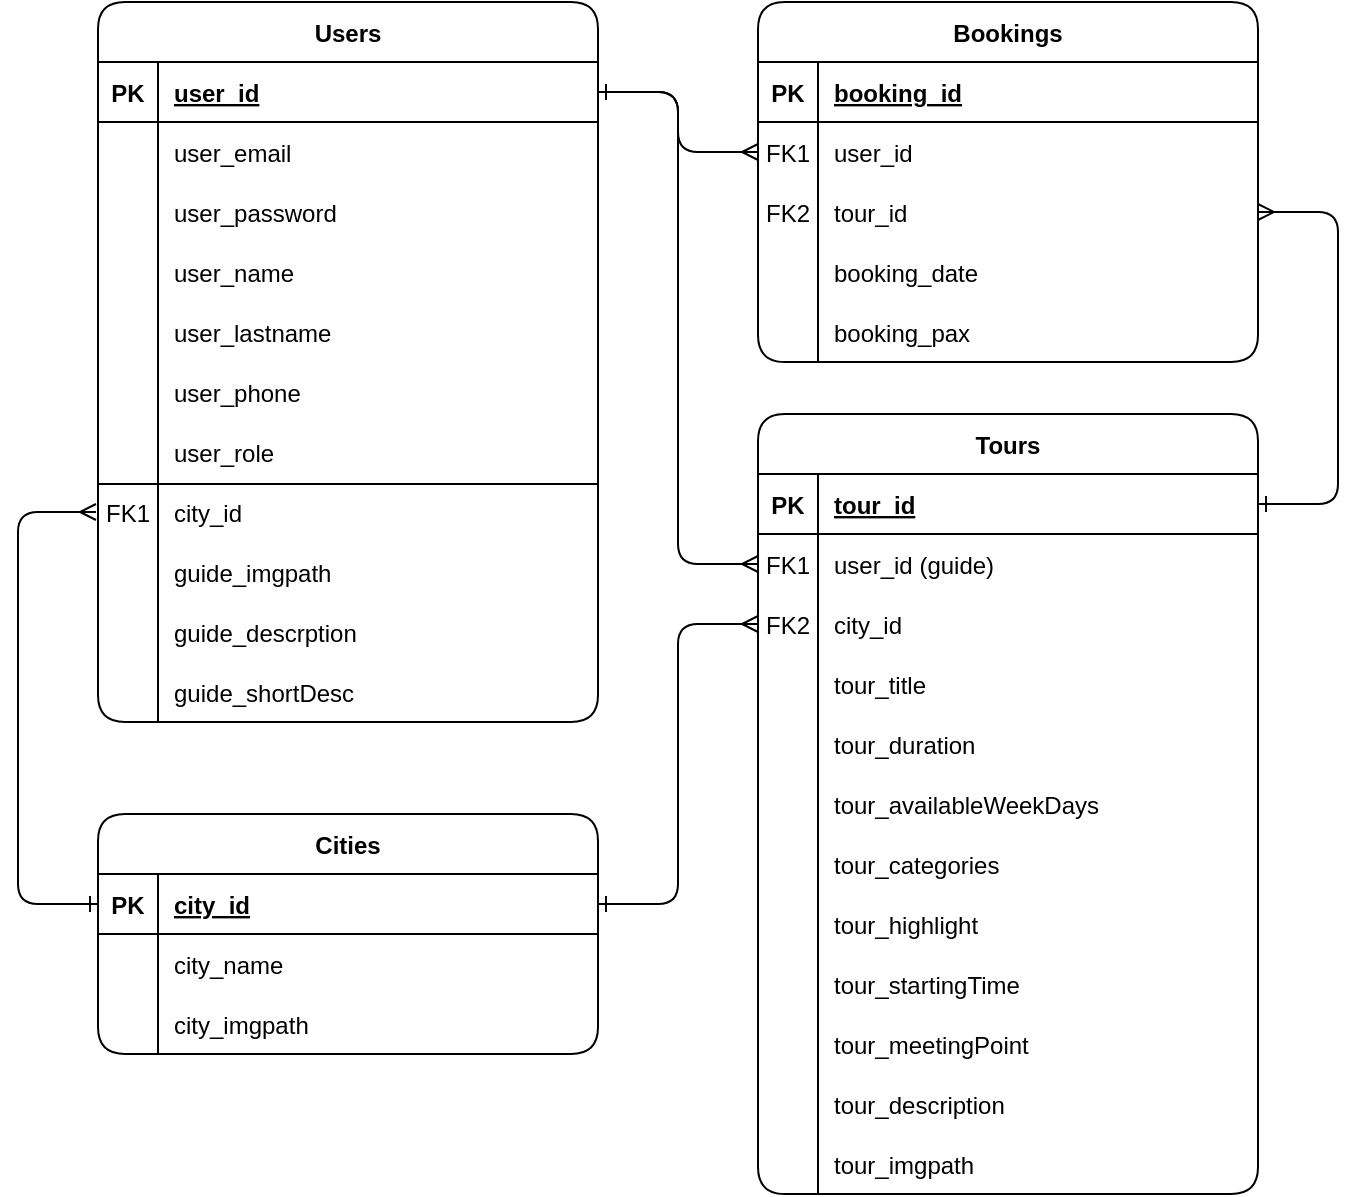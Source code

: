 <mxfile version="14.8.0" type="github">
  <diagram id="gNHI3aQDLcP6ORait0M2" name="Page-1">
    <mxGraphModel dx="1422" dy="794" grid="0" gridSize="10" guides="1" tooltips="1" connect="1" arrows="1" fold="1" page="1" pageScale="1" pageWidth="827" pageHeight="700" background="#FFFFFF" math="0" shadow="0">
      <root>
        <mxCell id="0" />
        <mxCell id="1" parent="0" />
        <mxCell id="zwu7whBG-YZrW-mYEXCU-3" value="Bookings" style="shape=table;startSize=30;container=1;collapsible=1;childLayout=tableLayout;fixedRows=1;rowLines=0;fontStyle=1;align=center;resizeLast=1;rounded=1;" parent="1" vertex="1">
          <mxGeometry x="454" y="52" width="250" height="180" as="geometry" />
        </mxCell>
        <mxCell id="zwu7whBG-YZrW-mYEXCU-4" value="" style="shape=partialRectangle;collapsible=0;dropTarget=0;pointerEvents=0;fillColor=none;points=[[0,0.5],[1,0.5]];portConstraint=eastwest;top=0;left=0;right=0;bottom=1;rounded=1;" parent="zwu7whBG-YZrW-mYEXCU-3" vertex="1">
          <mxGeometry y="30" width="250" height="30" as="geometry" />
        </mxCell>
        <mxCell id="zwu7whBG-YZrW-mYEXCU-5" value="PK" style="shape=partialRectangle;overflow=hidden;connectable=0;fillColor=none;top=0;left=0;bottom=0;right=0;fontStyle=1;rounded=1;" parent="zwu7whBG-YZrW-mYEXCU-4" vertex="1">
          <mxGeometry width="30" height="30" as="geometry" />
        </mxCell>
        <mxCell id="zwu7whBG-YZrW-mYEXCU-6" value="booking_id" style="shape=partialRectangle;overflow=hidden;connectable=0;fillColor=none;top=0;left=0;bottom=0;right=0;align=left;spacingLeft=6;fontStyle=5;rounded=1;" parent="zwu7whBG-YZrW-mYEXCU-4" vertex="1">
          <mxGeometry x="30" width="220" height="30" as="geometry" />
        </mxCell>
        <mxCell id="zwu7whBG-YZrW-mYEXCU-7" value="" style="shape=partialRectangle;collapsible=0;dropTarget=0;pointerEvents=0;fillColor=none;points=[[0,0.5],[1,0.5]];portConstraint=eastwest;top=0;left=0;right=0;bottom=0;rounded=1;" parent="zwu7whBG-YZrW-mYEXCU-3" vertex="1">
          <mxGeometry y="60" width="250" height="30" as="geometry" />
        </mxCell>
        <mxCell id="zwu7whBG-YZrW-mYEXCU-8" value="FK1" style="shape=partialRectangle;overflow=hidden;connectable=0;fillColor=none;top=0;left=0;bottom=0;right=0;rounded=1;" parent="zwu7whBG-YZrW-mYEXCU-7" vertex="1">
          <mxGeometry width="30" height="30" as="geometry" />
        </mxCell>
        <mxCell id="zwu7whBG-YZrW-mYEXCU-9" value="user_id" style="shape=partialRectangle;overflow=hidden;connectable=0;fillColor=none;top=0;left=0;bottom=0;right=0;align=left;spacingLeft=6;rounded=1;" parent="zwu7whBG-YZrW-mYEXCU-7" vertex="1">
          <mxGeometry x="30" width="220" height="30" as="geometry" />
        </mxCell>
        <mxCell id="zwu7whBG-YZrW-mYEXCU-10" value="" style="shape=partialRectangle;collapsible=0;dropTarget=0;pointerEvents=0;fillColor=none;points=[[0,0.5],[1,0.5]];portConstraint=eastwest;top=0;left=0;right=0;bottom=0;rounded=1;" parent="zwu7whBG-YZrW-mYEXCU-3" vertex="1">
          <mxGeometry y="90" width="250" height="30" as="geometry" />
        </mxCell>
        <mxCell id="zwu7whBG-YZrW-mYEXCU-11" value="FK2" style="shape=partialRectangle;overflow=hidden;connectable=0;fillColor=none;top=0;left=0;bottom=0;right=0;rounded=1;" parent="zwu7whBG-YZrW-mYEXCU-10" vertex="1">
          <mxGeometry width="30" height="30" as="geometry" />
        </mxCell>
        <mxCell id="zwu7whBG-YZrW-mYEXCU-12" value="tour_id" style="shape=partialRectangle;overflow=hidden;connectable=0;fillColor=none;top=0;left=0;bottom=0;right=0;align=left;spacingLeft=6;rounded=1;" parent="zwu7whBG-YZrW-mYEXCU-10" vertex="1">
          <mxGeometry x="30" width="220" height="30" as="geometry" />
        </mxCell>
        <mxCell id="zwu7whBG-YZrW-mYEXCU-49" style="shape=partialRectangle;collapsible=0;dropTarget=0;pointerEvents=0;fillColor=none;points=[[0,0.5],[1,0.5]];portConstraint=eastwest;top=0;left=0;right=0;bottom=0;rounded=1;" parent="zwu7whBG-YZrW-mYEXCU-3" vertex="1">
          <mxGeometry y="120" width="250" height="30" as="geometry" />
        </mxCell>
        <mxCell id="zwu7whBG-YZrW-mYEXCU-50" style="shape=partialRectangle;overflow=hidden;connectable=0;fillColor=none;top=0;left=0;bottom=0;right=0;rounded=1;" parent="zwu7whBG-YZrW-mYEXCU-49" vertex="1">
          <mxGeometry width="30" height="30" as="geometry" />
        </mxCell>
        <mxCell id="zwu7whBG-YZrW-mYEXCU-51" value="booking_date" style="shape=partialRectangle;overflow=hidden;connectable=0;fillColor=none;top=0;left=0;bottom=0;right=0;align=left;spacingLeft=6;rounded=1;" parent="zwu7whBG-YZrW-mYEXCU-49" vertex="1">
          <mxGeometry x="30" width="220" height="30" as="geometry" />
        </mxCell>
        <mxCell id="zwu7whBG-YZrW-mYEXCU-52" style="shape=partialRectangle;collapsible=0;dropTarget=0;pointerEvents=0;fillColor=none;points=[[0,0.5],[1,0.5]];portConstraint=eastwest;top=0;left=0;right=0;bottom=0;rounded=1;" parent="zwu7whBG-YZrW-mYEXCU-3" vertex="1">
          <mxGeometry y="150" width="250" height="30" as="geometry" />
        </mxCell>
        <mxCell id="zwu7whBG-YZrW-mYEXCU-53" style="shape=partialRectangle;overflow=hidden;connectable=0;fillColor=none;top=0;left=0;bottom=0;right=0;rounded=1;" parent="zwu7whBG-YZrW-mYEXCU-52" vertex="1">
          <mxGeometry width="30" height="30" as="geometry" />
        </mxCell>
        <mxCell id="zwu7whBG-YZrW-mYEXCU-54" value="booking_pax" style="shape=partialRectangle;overflow=hidden;connectable=0;fillColor=none;top=0;left=0;bottom=0;right=0;align=left;spacingLeft=6;rounded=1;" parent="zwu7whBG-YZrW-mYEXCU-52" vertex="1">
          <mxGeometry x="30" width="220" height="30" as="geometry" />
        </mxCell>
        <mxCell id="zwu7whBG-YZrW-mYEXCU-13" value="Tours" style="shape=table;startSize=30;container=1;collapsible=1;childLayout=tableLayout;fixedRows=1;rowLines=0;fontStyle=1;align=center;resizeLast=1;rounded=1;" parent="1" vertex="1">
          <mxGeometry x="454" y="258" width="250" height="390" as="geometry" />
        </mxCell>
        <mxCell id="zwu7whBG-YZrW-mYEXCU-14" value="" style="shape=partialRectangle;collapsible=0;dropTarget=0;pointerEvents=0;fillColor=none;points=[[0,0.5],[1,0.5]];portConstraint=eastwest;top=0;left=0;right=0;bottom=1;rounded=1;" parent="zwu7whBG-YZrW-mYEXCU-13" vertex="1">
          <mxGeometry y="30" width="250" height="30" as="geometry" />
        </mxCell>
        <mxCell id="zwu7whBG-YZrW-mYEXCU-15" value="PK" style="shape=partialRectangle;overflow=hidden;connectable=0;fillColor=none;top=0;left=0;bottom=0;right=0;fontStyle=1;rounded=1;" parent="zwu7whBG-YZrW-mYEXCU-14" vertex="1">
          <mxGeometry width="30" height="30" as="geometry" />
        </mxCell>
        <mxCell id="zwu7whBG-YZrW-mYEXCU-16" value="tour_id" style="shape=partialRectangle;overflow=hidden;connectable=0;fillColor=none;top=0;left=0;bottom=0;right=0;align=left;spacingLeft=6;fontStyle=5;rounded=1;" parent="zwu7whBG-YZrW-mYEXCU-14" vertex="1">
          <mxGeometry x="30" width="220" height="30" as="geometry" />
        </mxCell>
        <mxCell id="zwu7whBG-YZrW-mYEXCU-17" value="" style="shape=partialRectangle;collapsible=0;dropTarget=0;pointerEvents=0;fillColor=none;points=[[0,0.5],[1,0.5]];portConstraint=eastwest;top=0;left=0;right=0;bottom=0;rounded=1;" parent="zwu7whBG-YZrW-mYEXCU-13" vertex="1">
          <mxGeometry y="60" width="250" height="30" as="geometry" />
        </mxCell>
        <mxCell id="zwu7whBG-YZrW-mYEXCU-18" value="FK1" style="shape=partialRectangle;overflow=hidden;connectable=0;fillColor=none;top=0;left=0;bottom=0;right=0;rounded=1;" parent="zwu7whBG-YZrW-mYEXCU-17" vertex="1">
          <mxGeometry width="30" height="30" as="geometry" />
        </mxCell>
        <mxCell id="zwu7whBG-YZrW-mYEXCU-19" value="user_id (guide)" style="shape=partialRectangle;overflow=hidden;connectable=0;fillColor=none;top=0;left=0;bottom=0;right=0;align=left;spacingLeft=6;rounded=1;" parent="zwu7whBG-YZrW-mYEXCU-17" vertex="1">
          <mxGeometry x="30" width="220" height="30" as="geometry" />
        </mxCell>
        <mxCell id="zwu7whBG-YZrW-mYEXCU-20" value="" style="shape=partialRectangle;collapsible=0;dropTarget=0;pointerEvents=0;fillColor=none;points=[[0,0.5],[1,0.5]];portConstraint=eastwest;top=0;left=0;right=0;bottom=0;rounded=1;" parent="zwu7whBG-YZrW-mYEXCU-13" vertex="1">
          <mxGeometry y="90" width="250" height="30" as="geometry" />
        </mxCell>
        <mxCell id="zwu7whBG-YZrW-mYEXCU-21" value="FK2" style="shape=partialRectangle;overflow=hidden;connectable=0;fillColor=none;top=0;left=0;bottom=0;right=0;rounded=1;" parent="zwu7whBG-YZrW-mYEXCU-20" vertex="1">
          <mxGeometry width="30" height="30" as="geometry" />
        </mxCell>
        <mxCell id="zwu7whBG-YZrW-mYEXCU-22" value="city_id" style="shape=partialRectangle;overflow=hidden;connectable=0;fillColor=none;top=0;left=0;bottom=0;right=0;align=left;spacingLeft=6;rounded=1;" parent="zwu7whBG-YZrW-mYEXCU-20" vertex="1">
          <mxGeometry x="30" width="220" height="30" as="geometry" />
        </mxCell>
        <mxCell id="zwu7whBG-YZrW-mYEXCU-73" style="shape=partialRectangle;collapsible=0;dropTarget=0;pointerEvents=0;fillColor=none;points=[[0,0.5],[1,0.5]];portConstraint=eastwest;top=0;left=0;right=0;bottom=0;rounded=1;" parent="zwu7whBG-YZrW-mYEXCU-13" vertex="1">
          <mxGeometry y="120" width="250" height="30" as="geometry" />
        </mxCell>
        <mxCell id="zwu7whBG-YZrW-mYEXCU-74" style="shape=partialRectangle;overflow=hidden;connectable=0;fillColor=none;top=0;left=0;bottom=0;right=0;rounded=1;" parent="zwu7whBG-YZrW-mYEXCU-73" vertex="1">
          <mxGeometry width="30" height="30" as="geometry" />
        </mxCell>
        <mxCell id="zwu7whBG-YZrW-mYEXCU-75" value="tour_title" style="shape=partialRectangle;overflow=hidden;connectable=0;fillColor=none;top=0;left=0;bottom=0;right=0;align=left;spacingLeft=6;rounded=1;" parent="zwu7whBG-YZrW-mYEXCU-73" vertex="1">
          <mxGeometry x="30" width="220" height="30" as="geometry" />
        </mxCell>
        <mxCell id="zwu7whBG-YZrW-mYEXCU-70" style="shape=partialRectangle;collapsible=0;dropTarget=0;pointerEvents=0;fillColor=none;points=[[0,0.5],[1,0.5]];portConstraint=eastwest;top=0;left=0;right=0;bottom=0;rounded=1;" parent="zwu7whBG-YZrW-mYEXCU-13" vertex="1">
          <mxGeometry y="150" width="250" height="30" as="geometry" />
        </mxCell>
        <mxCell id="zwu7whBG-YZrW-mYEXCU-71" style="shape=partialRectangle;overflow=hidden;connectable=0;fillColor=none;top=0;left=0;bottom=0;right=0;rounded=1;" parent="zwu7whBG-YZrW-mYEXCU-70" vertex="1">
          <mxGeometry width="30" height="30" as="geometry" />
        </mxCell>
        <mxCell id="zwu7whBG-YZrW-mYEXCU-72" value="tour_duration" style="shape=partialRectangle;overflow=hidden;connectable=0;fillColor=none;top=0;left=0;bottom=0;right=0;align=left;spacingLeft=6;rounded=1;" parent="zwu7whBG-YZrW-mYEXCU-70" vertex="1">
          <mxGeometry x="30" width="220" height="30" as="geometry" />
        </mxCell>
        <mxCell id="ptw9sBzOvURH-3dKUBeM-9" style="shape=partialRectangle;collapsible=0;dropTarget=0;pointerEvents=0;fillColor=none;points=[[0,0.5],[1,0.5]];portConstraint=eastwest;top=0;left=0;right=0;bottom=0;rounded=1;" vertex="1" parent="zwu7whBG-YZrW-mYEXCU-13">
          <mxGeometry y="180" width="250" height="30" as="geometry" />
        </mxCell>
        <mxCell id="ptw9sBzOvURH-3dKUBeM-10" style="shape=partialRectangle;overflow=hidden;connectable=0;fillColor=none;top=0;left=0;bottom=0;right=0;rounded=1;" vertex="1" parent="ptw9sBzOvURH-3dKUBeM-9">
          <mxGeometry width="30" height="30" as="geometry" />
        </mxCell>
        <mxCell id="ptw9sBzOvURH-3dKUBeM-11" value="tour_availableWeekDays" style="shape=partialRectangle;overflow=hidden;connectable=0;fillColor=none;top=0;left=0;bottom=0;right=0;align=left;spacingLeft=6;rounded=1;" vertex="1" parent="ptw9sBzOvURH-3dKUBeM-9">
          <mxGeometry x="30" width="220" height="30" as="geometry" />
        </mxCell>
        <mxCell id="zwu7whBG-YZrW-mYEXCU-67" style="shape=partialRectangle;collapsible=0;dropTarget=0;pointerEvents=0;fillColor=none;points=[[0,0.5],[1,0.5]];portConstraint=eastwest;top=0;left=0;right=0;bottom=0;rounded=1;" parent="zwu7whBG-YZrW-mYEXCU-13" vertex="1">
          <mxGeometry y="210" width="250" height="30" as="geometry" />
        </mxCell>
        <mxCell id="zwu7whBG-YZrW-mYEXCU-68" style="shape=partialRectangle;overflow=hidden;connectable=0;fillColor=none;top=0;left=0;bottom=0;right=0;rounded=1;" parent="zwu7whBG-YZrW-mYEXCU-67" vertex="1">
          <mxGeometry width="30" height="30" as="geometry" />
        </mxCell>
        <mxCell id="zwu7whBG-YZrW-mYEXCU-69" value="tour_categories" style="shape=partialRectangle;overflow=hidden;connectable=0;fillColor=none;top=0;left=0;bottom=0;right=0;align=left;spacingLeft=6;rounded=1;" parent="zwu7whBG-YZrW-mYEXCU-67" vertex="1">
          <mxGeometry x="30" width="220" height="30" as="geometry" />
        </mxCell>
        <mxCell id="zwu7whBG-YZrW-mYEXCU-64" style="shape=partialRectangle;collapsible=0;dropTarget=0;pointerEvents=0;fillColor=none;points=[[0,0.5],[1,0.5]];portConstraint=eastwest;top=0;left=0;right=0;bottom=0;rounded=1;" parent="zwu7whBG-YZrW-mYEXCU-13" vertex="1">
          <mxGeometry y="240" width="250" height="30" as="geometry" />
        </mxCell>
        <mxCell id="zwu7whBG-YZrW-mYEXCU-65" style="shape=partialRectangle;overflow=hidden;connectable=0;fillColor=none;top=0;left=0;bottom=0;right=0;rounded=1;" parent="zwu7whBG-YZrW-mYEXCU-64" vertex="1">
          <mxGeometry width="30" height="30" as="geometry" />
        </mxCell>
        <mxCell id="zwu7whBG-YZrW-mYEXCU-66" value="tour_highlight" style="shape=partialRectangle;overflow=hidden;connectable=0;fillColor=none;top=0;left=0;bottom=0;right=0;align=left;spacingLeft=6;rounded=1;" parent="zwu7whBG-YZrW-mYEXCU-64" vertex="1">
          <mxGeometry x="30" width="220" height="30" as="geometry" />
        </mxCell>
        <mxCell id="zwu7whBG-YZrW-mYEXCU-61" style="shape=partialRectangle;collapsible=0;dropTarget=0;pointerEvents=0;fillColor=none;points=[[0,0.5],[1,0.5]];portConstraint=eastwest;top=0;left=0;right=0;bottom=0;rounded=1;" parent="zwu7whBG-YZrW-mYEXCU-13" vertex="1">
          <mxGeometry y="270" width="250" height="30" as="geometry" />
        </mxCell>
        <mxCell id="zwu7whBG-YZrW-mYEXCU-62" style="shape=partialRectangle;overflow=hidden;connectable=0;fillColor=none;top=0;left=0;bottom=0;right=0;rounded=1;" parent="zwu7whBG-YZrW-mYEXCU-61" vertex="1">
          <mxGeometry width="30" height="30" as="geometry" />
        </mxCell>
        <mxCell id="zwu7whBG-YZrW-mYEXCU-63" value="tour_startingTime" style="shape=partialRectangle;overflow=hidden;connectable=0;fillColor=none;top=0;left=0;bottom=0;right=0;align=left;spacingLeft=6;rounded=1;" parent="zwu7whBG-YZrW-mYEXCU-61" vertex="1">
          <mxGeometry x="30" width="220" height="30" as="geometry" />
        </mxCell>
        <mxCell id="zwu7whBG-YZrW-mYEXCU-58" style="shape=partialRectangle;collapsible=0;dropTarget=0;pointerEvents=0;fillColor=none;points=[[0,0.5],[1,0.5]];portConstraint=eastwest;top=0;left=0;right=0;bottom=0;rounded=1;" parent="zwu7whBG-YZrW-mYEXCU-13" vertex="1">
          <mxGeometry y="300" width="250" height="30" as="geometry" />
        </mxCell>
        <mxCell id="zwu7whBG-YZrW-mYEXCU-59" style="shape=partialRectangle;overflow=hidden;connectable=0;fillColor=none;top=0;left=0;bottom=0;right=0;rounded=1;" parent="zwu7whBG-YZrW-mYEXCU-58" vertex="1">
          <mxGeometry width="30" height="30" as="geometry" />
        </mxCell>
        <mxCell id="zwu7whBG-YZrW-mYEXCU-60" value="tour_meetingPoint" style="shape=partialRectangle;overflow=hidden;connectable=0;fillColor=none;top=0;left=0;bottom=0;right=0;align=left;spacingLeft=6;rounded=1;" parent="zwu7whBG-YZrW-mYEXCU-58" vertex="1">
          <mxGeometry x="30" width="220" height="30" as="geometry" />
        </mxCell>
        <mxCell id="zwu7whBG-YZrW-mYEXCU-55" style="shape=partialRectangle;collapsible=0;dropTarget=0;pointerEvents=0;fillColor=none;points=[[0,0.5],[1,0.5]];portConstraint=eastwest;top=0;left=0;right=0;bottom=0;rounded=1;" parent="zwu7whBG-YZrW-mYEXCU-13" vertex="1">
          <mxGeometry y="330" width="250" height="30" as="geometry" />
        </mxCell>
        <mxCell id="zwu7whBG-YZrW-mYEXCU-56" style="shape=partialRectangle;overflow=hidden;connectable=0;fillColor=none;top=0;left=0;bottom=0;right=0;rounded=1;" parent="zwu7whBG-YZrW-mYEXCU-55" vertex="1">
          <mxGeometry width="30" height="30" as="geometry" />
        </mxCell>
        <mxCell id="zwu7whBG-YZrW-mYEXCU-57" value="tour_description" style="shape=partialRectangle;overflow=hidden;connectable=0;fillColor=none;top=0;left=0;bottom=0;right=0;align=left;spacingLeft=6;rounded=1;" parent="zwu7whBG-YZrW-mYEXCU-55" vertex="1">
          <mxGeometry x="30" width="220" height="30" as="geometry" />
        </mxCell>
        <mxCell id="zwu7whBG-YZrW-mYEXCU-129" style="shape=partialRectangle;collapsible=0;dropTarget=0;pointerEvents=0;fillColor=none;points=[[0,0.5],[1,0.5]];portConstraint=eastwest;top=0;left=0;right=0;bottom=0;rounded=1;" parent="zwu7whBG-YZrW-mYEXCU-13" vertex="1">
          <mxGeometry y="360" width="250" height="30" as="geometry" />
        </mxCell>
        <mxCell id="zwu7whBG-YZrW-mYEXCU-130" style="shape=partialRectangle;overflow=hidden;connectable=0;fillColor=none;top=0;left=0;bottom=0;right=0;rounded=1;" parent="zwu7whBG-YZrW-mYEXCU-129" vertex="1">
          <mxGeometry width="30" height="30" as="geometry" />
        </mxCell>
        <mxCell id="zwu7whBG-YZrW-mYEXCU-131" value="tour_imgpath" style="shape=partialRectangle;overflow=hidden;connectable=0;fillColor=none;top=0;left=0;bottom=0;right=0;align=left;spacingLeft=6;rounded=1;" parent="zwu7whBG-YZrW-mYEXCU-129" vertex="1">
          <mxGeometry x="30" width="220" height="30" as="geometry" />
        </mxCell>
        <mxCell id="zwu7whBG-YZrW-mYEXCU-23" value="Users" style="shape=table;startSize=30;container=1;collapsible=1;childLayout=tableLayout;fixedRows=1;rowLines=0;fontStyle=1;align=center;resizeLast=1;rounded=1;" parent="1" vertex="1">
          <mxGeometry x="124" y="52" width="250" height="360" as="geometry" />
        </mxCell>
        <mxCell id="zwu7whBG-YZrW-mYEXCU-24" value="" style="shape=partialRectangle;collapsible=0;dropTarget=0;pointerEvents=0;fillColor=none;points=[[0,0.5],[1,0.5]];portConstraint=eastwest;top=0;left=0;right=0;bottom=1;rounded=1;" parent="zwu7whBG-YZrW-mYEXCU-23" vertex="1">
          <mxGeometry y="30" width="250" height="30" as="geometry" />
        </mxCell>
        <mxCell id="zwu7whBG-YZrW-mYEXCU-25" value="PK" style="shape=partialRectangle;overflow=hidden;connectable=0;fillColor=none;top=0;left=0;bottom=0;right=0;fontStyle=1;rounded=1;" parent="zwu7whBG-YZrW-mYEXCU-24" vertex="1">
          <mxGeometry width="30" height="30" as="geometry" />
        </mxCell>
        <mxCell id="zwu7whBG-YZrW-mYEXCU-26" value="user_id" style="shape=partialRectangle;overflow=hidden;connectable=0;fillColor=none;top=0;left=0;bottom=0;right=0;align=left;spacingLeft=6;fontStyle=5;rounded=1;" parent="zwu7whBG-YZrW-mYEXCU-24" vertex="1">
          <mxGeometry x="30" width="220" height="30" as="geometry" />
        </mxCell>
        <mxCell id="zwu7whBG-YZrW-mYEXCU-37" style="shape=partialRectangle;collapsible=0;dropTarget=0;pointerEvents=0;fillColor=none;points=[[0,0.5],[1,0.5]];portConstraint=eastwest;top=0;left=0;right=0;bottom=0;rounded=1;" parent="zwu7whBG-YZrW-mYEXCU-23" vertex="1">
          <mxGeometry y="60" width="250" height="30" as="geometry" />
        </mxCell>
        <mxCell id="zwu7whBG-YZrW-mYEXCU-38" style="shape=partialRectangle;overflow=hidden;connectable=0;fillColor=none;top=0;left=0;bottom=0;right=0;rounded=1;" parent="zwu7whBG-YZrW-mYEXCU-37" vertex="1">
          <mxGeometry width="30" height="30" as="geometry" />
        </mxCell>
        <mxCell id="zwu7whBG-YZrW-mYEXCU-39" value="user_email" style="shape=partialRectangle;overflow=hidden;connectable=0;fillColor=none;top=0;left=0;bottom=0;right=0;align=left;spacingLeft=6;rounded=1;" parent="zwu7whBG-YZrW-mYEXCU-37" vertex="1">
          <mxGeometry x="30" width="220" height="30" as="geometry" />
        </mxCell>
        <mxCell id="zwu7whBG-YZrW-mYEXCU-43" style="shape=partialRectangle;collapsible=0;dropTarget=0;pointerEvents=0;fillColor=none;points=[[0,0.5],[1,0.5]];portConstraint=eastwest;top=0;left=0;right=0;bottom=0;rounded=1;" parent="zwu7whBG-YZrW-mYEXCU-23" vertex="1">
          <mxGeometry y="90" width="250" height="30" as="geometry" />
        </mxCell>
        <mxCell id="zwu7whBG-YZrW-mYEXCU-44" style="shape=partialRectangle;overflow=hidden;connectable=0;fillColor=none;top=0;left=0;bottom=0;right=0;rounded=1;" parent="zwu7whBG-YZrW-mYEXCU-43" vertex="1">
          <mxGeometry width="30" height="30" as="geometry" />
        </mxCell>
        <mxCell id="zwu7whBG-YZrW-mYEXCU-45" value="user_password" style="shape=partialRectangle;overflow=hidden;connectable=0;fillColor=none;top=0;left=0;bottom=0;right=0;align=left;spacingLeft=6;rounded=1;" parent="zwu7whBG-YZrW-mYEXCU-43" vertex="1">
          <mxGeometry x="30" width="220" height="30" as="geometry" />
        </mxCell>
        <mxCell id="zwu7whBG-YZrW-mYEXCU-27" value="" style="shape=partialRectangle;collapsible=0;dropTarget=0;pointerEvents=0;fillColor=none;points=[[0,0.5],[1,0.5]];portConstraint=eastwest;top=0;left=0;right=0;bottom=0;rounded=1;" parent="zwu7whBG-YZrW-mYEXCU-23" vertex="1">
          <mxGeometry y="120" width="250" height="30" as="geometry" />
        </mxCell>
        <mxCell id="zwu7whBG-YZrW-mYEXCU-28" value="" style="shape=partialRectangle;overflow=hidden;connectable=0;fillColor=none;top=0;left=0;bottom=0;right=0;rounded=1;" parent="zwu7whBG-YZrW-mYEXCU-27" vertex="1">
          <mxGeometry width="30" height="30" as="geometry" />
        </mxCell>
        <mxCell id="zwu7whBG-YZrW-mYEXCU-29" value="user_name" style="shape=partialRectangle;overflow=hidden;connectable=0;fillColor=none;top=0;left=0;bottom=0;right=0;align=left;spacingLeft=6;rounded=1;" parent="zwu7whBG-YZrW-mYEXCU-27" vertex="1">
          <mxGeometry x="30" width="220" height="30" as="geometry" />
        </mxCell>
        <mxCell id="zwu7whBG-YZrW-mYEXCU-46" style="shape=partialRectangle;collapsible=0;dropTarget=0;pointerEvents=0;fillColor=none;points=[[0,0.5],[1,0.5]];portConstraint=eastwest;top=0;left=0;right=0;bottom=0;rounded=1;" parent="zwu7whBG-YZrW-mYEXCU-23" vertex="1">
          <mxGeometry y="150" width="250" height="30" as="geometry" />
        </mxCell>
        <mxCell id="zwu7whBG-YZrW-mYEXCU-47" style="shape=partialRectangle;overflow=hidden;connectable=0;fillColor=none;top=0;left=0;bottom=0;right=0;rounded=1;" parent="zwu7whBG-YZrW-mYEXCU-46" vertex="1">
          <mxGeometry width="30" height="30" as="geometry" />
        </mxCell>
        <mxCell id="zwu7whBG-YZrW-mYEXCU-48" value="user_lastname" style="shape=partialRectangle;overflow=hidden;connectable=0;fillColor=none;top=0;left=0;bottom=0;right=0;align=left;spacingLeft=6;rounded=1;" parent="zwu7whBG-YZrW-mYEXCU-46" vertex="1">
          <mxGeometry x="30" width="220" height="30" as="geometry" />
        </mxCell>
        <mxCell id="zwu7whBG-YZrW-mYEXCU-40" style="shape=partialRectangle;collapsible=0;dropTarget=0;pointerEvents=0;fillColor=none;points=[[0,0.5],[1,0.5]];portConstraint=eastwest;top=0;left=0;right=0;bottom=0;rounded=1;" parent="zwu7whBG-YZrW-mYEXCU-23" vertex="1">
          <mxGeometry y="180" width="250" height="30" as="geometry" />
        </mxCell>
        <mxCell id="zwu7whBG-YZrW-mYEXCU-41" style="shape=partialRectangle;overflow=hidden;connectable=0;fillColor=none;top=0;left=0;bottom=0;right=0;rounded=1;" parent="zwu7whBG-YZrW-mYEXCU-40" vertex="1">
          <mxGeometry width="30" height="30" as="geometry" />
        </mxCell>
        <mxCell id="zwu7whBG-YZrW-mYEXCU-42" value="user_phone" style="shape=partialRectangle;overflow=hidden;connectable=0;fillColor=none;top=0;left=0;bottom=0;right=0;align=left;spacingLeft=6;rounded=1;" parent="zwu7whBG-YZrW-mYEXCU-40" vertex="1">
          <mxGeometry x="30" width="220" height="30" as="geometry" />
        </mxCell>
        <mxCell id="ptw9sBzOvURH-3dKUBeM-4" style="shape=partialRectangle;collapsible=0;dropTarget=0;pointerEvents=0;fillColor=none;points=[[0,0.5],[1,0.5]];portConstraint=eastwest;top=0;left=0;right=0;bottom=0;rounded=1;" vertex="1" parent="zwu7whBG-YZrW-mYEXCU-23">
          <mxGeometry y="210" width="250" height="30" as="geometry" />
        </mxCell>
        <mxCell id="ptw9sBzOvURH-3dKUBeM-5" style="shape=partialRectangle;overflow=hidden;connectable=0;fillColor=none;top=0;left=0;bottom=0;right=0;rounded=1;" vertex="1" parent="ptw9sBzOvURH-3dKUBeM-4">
          <mxGeometry width="30" height="30" as="geometry" />
        </mxCell>
        <mxCell id="ptw9sBzOvURH-3dKUBeM-6" value="user_role" style="shape=partialRectangle;overflow=hidden;connectable=0;fillColor=none;top=0;left=0;bottom=0;right=0;align=left;spacingLeft=6;rounded=1;" vertex="1" parent="ptw9sBzOvURH-3dKUBeM-4">
          <mxGeometry x="30" width="220" height="30" as="geometry" />
        </mxCell>
        <mxCell id="zwu7whBG-YZrW-mYEXCU-105" style="shape=partialRectangle;collapsible=0;dropTarget=0;pointerEvents=0;fillColor=none;points=[[0,0.5],[1,0.5]];portConstraint=eastwest;top=0;left=0;right=0;bottom=0;perimeterSpacing=1;labelBorderColor=#000000;rounded=1;" parent="zwu7whBG-YZrW-mYEXCU-23" vertex="1">
          <mxGeometry y="240" width="250" height="30" as="geometry" />
        </mxCell>
        <mxCell id="zwu7whBG-YZrW-mYEXCU-106" value="FK1" style="shape=partialRectangle;overflow=hidden;connectable=0;fillColor=none;top=0;left=0;bottom=0;right=0;rounded=1;" parent="zwu7whBG-YZrW-mYEXCU-105" vertex="1">
          <mxGeometry width="30" height="30" as="geometry" />
        </mxCell>
        <mxCell id="zwu7whBG-YZrW-mYEXCU-107" value="city_id" style="shape=partialRectangle;overflow=hidden;connectable=0;fillColor=none;top=0;left=0;bottom=0;right=0;align=left;spacingLeft=6;labelBorderColor=none;rounded=1;" parent="zwu7whBG-YZrW-mYEXCU-105" vertex="1">
          <mxGeometry x="30" width="220" height="30" as="geometry" />
        </mxCell>
        <mxCell id="zwu7whBG-YZrW-mYEXCU-102" style="shape=partialRectangle;collapsible=0;dropTarget=0;pointerEvents=0;fillColor=none;points=[[0,0.5],[1,0.5]];portConstraint=eastwest;top=0;left=0;right=0;bottom=0;rounded=1;" parent="zwu7whBG-YZrW-mYEXCU-23" vertex="1">
          <mxGeometry y="270" width="250" height="30" as="geometry" />
        </mxCell>
        <mxCell id="zwu7whBG-YZrW-mYEXCU-103" style="shape=partialRectangle;overflow=hidden;connectable=0;fillColor=none;top=0;left=0;bottom=0;right=0;rounded=1;" parent="zwu7whBG-YZrW-mYEXCU-102" vertex="1">
          <mxGeometry width="30" height="30" as="geometry" />
        </mxCell>
        <mxCell id="zwu7whBG-YZrW-mYEXCU-104" value="guide_imgpath" style="shape=partialRectangle;overflow=hidden;connectable=0;fillColor=none;top=0;left=0;bottom=0;right=0;align=left;spacingLeft=6;rounded=1;" parent="zwu7whBG-YZrW-mYEXCU-102" vertex="1">
          <mxGeometry x="30" width="220" height="30" as="geometry" />
        </mxCell>
        <mxCell id="zwu7whBG-YZrW-mYEXCU-99" style="shape=partialRectangle;collapsible=0;dropTarget=0;pointerEvents=0;fillColor=none;points=[[0,0.5],[1,0.5]];portConstraint=eastwest;top=0;left=0;right=0;bottom=0;rounded=1;" parent="zwu7whBG-YZrW-mYEXCU-23" vertex="1">
          <mxGeometry y="300" width="250" height="30" as="geometry" />
        </mxCell>
        <mxCell id="zwu7whBG-YZrW-mYEXCU-100" style="shape=partialRectangle;overflow=hidden;connectable=0;fillColor=none;top=0;left=0;bottom=0;right=0;rounded=1;" parent="zwu7whBG-YZrW-mYEXCU-99" vertex="1">
          <mxGeometry width="30" height="30" as="geometry" />
        </mxCell>
        <mxCell id="zwu7whBG-YZrW-mYEXCU-101" value="guide_descrption" style="shape=partialRectangle;overflow=hidden;connectable=0;fillColor=none;top=0;left=0;bottom=0;right=0;align=left;spacingLeft=6;rounded=1;" parent="zwu7whBG-YZrW-mYEXCU-99" vertex="1">
          <mxGeometry x="30" width="220" height="30" as="geometry" />
        </mxCell>
        <mxCell id="zwu7whBG-YZrW-mYEXCU-96" style="shape=partialRectangle;collapsible=0;dropTarget=0;pointerEvents=0;fillColor=none;points=[[0,0.5],[1,0.5]];portConstraint=eastwest;top=0;left=0;right=0;bottom=0;rounded=1;" parent="zwu7whBG-YZrW-mYEXCU-23" vertex="1">
          <mxGeometry y="330" width="250" height="30" as="geometry" />
        </mxCell>
        <mxCell id="zwu7whBG-YZrW-mYEXCU-97" style="shape=partialRectangle;overflow=hidden;connectable=0;fillColor=none;top=0;left=0;bottom=0;right=0;rounded=1;" parent="zwu7whBG-YZrW-mYEXCU-96" vertex="1">
          <mxGeometry width="30" height="30" as="geometry" />
        </mxCell>
        <mxCell id="zwu7whBG-YZrW-mYEXCU-98" value="guide_shortDesc" style="shape=partialRectangle;overflow=hidden;connectable=0;fillColor=none;top=0;left=0;bottom=0;right=0;align=left;spacingLeft=6;rounded=1;" parent="zwu7whBG-YZrW-mYEXCU-96" vertex="1">
          <mxGeometry x="30" width="220" height="30" as="geometry" />
        </mxCell>
        <mxCell id="zwu7whBG-YZrW-mYEXCU-76" style="edgeStyle=orthogonalEdgeStyle;orthogonalLoop=1;jettySize=auto;html=1;exitX=1;exitY=0.5;exitDx=0;exitDy=0;endArrow=ERmany;endFill=0;startArrow=ERone;startFill=0;entryX=1;entryY=0.5;entryDx=0;entryDy=0;" parent="1" source="zwu7whBG-YZrW-mYEXCU-14" target="zwu7whBG-YZrW-mYEXCU-10" edge="1">
          <mxGeometry relative="1" as="geometry">
            <Array as="points">
              <mxPoint x="744" y="303" />
              <mxPoint x="744" y="157" />
            </Array>
          </mxGeometry>
        </mxCell>
        <mxCell id="zwu7whBG-YZrW-mYEXCU-108" value="Cities" style="shape=table;startSize=30;container=1;collapsible=1;childLayout=tableLayout;fixedRows=1;rowLines=0;fontStyle=1;align=center;resizeLast=1;rounded=1;" parent="1" vertex="1">
          <mxGeometry x="124" y="458" width="250" height="120" as="geometry" />
        </mxCell>
        <mxCell id="zwu7whBG-YZrW-mYEXCU-109" value="" style="shape=partialRectangle;collapsible=0;dropTarget=0;pointerEvents=0;fillColor=none;points=[[0,0.5],[1,0.5]];portConstraint=eastwest;top=0;left=0;right=0;bottom=1;rounded=1;" parent="zwu7whBG-YZrW-mYEXCU-108" vertex="1">
          <mxGeometry y="30" width="250" height="30" as="geometry" />
        </mxCell>
        <mxCell id="zwu7whBG-YZrW-mYEXCU-110" value="PK" style="shape=partialRectangle;overflow=hidden;connectable=0;fillColor=none;top=0;left=0;bottom=0;right=0;fontStyle=1;rounded=1;" parent="zwu7whBG-YZrW-mYEXCU-109" vertex="1">
          <mxGeometry width="30" height="30" as="geometry" />
        </mxCell>
        <mxCell id="zwu7whBG-YZrW-mYEXCU-111" value="city_id" style="shape=partialRectangle;overflow=hidden;connectable=0;fillColor=none;top=0;left=0;bottom=0;right=0;align=left;spacingLeft=6;fontStyle=5;rounded=1;" parent="zwu7whBG-YZrW-mYEXCU-109" vertex="1">
          <mxGeometry x="30" width="220" height="30" as="geometry" />
        </mxCell>
        <mxCell id="zwu7whBG-YZrW-mYEXCU-112" value="" style="shape=partialRectangle;collapsible=0;dropTarget=0;pointerEvents=0;fillColor=none;points=[[0,0.5],[1,0.5]];portConstraint=eastwest;top=0;left=0;right=0;bottom=0;rounded=1;" parent="zwu7whBG-YZrW-mYEXCU-108" vertex="1">
          <mxGeometry y="60" width="250" height="30" as="geometry" />
        </mxCell>
        <mxCell id="zwu7whBG-YZrW-mYEXCU-113" value="" style="shape=partialRectangle;overflow=hidden;connectable=0;fillColor=none;top=0;left=0;bottom=0;right=0;rounded=1;" parent="zwu7whBG-YZrW-mYEXCU-112" vertex="1">
          <mxGeometry width="30" height="30" as="geometry" />
        </mxCell>
        <mxCell id="zwu7whBG-YZrW-mYEXCU-114" value="city_name" style="shape=partialRectangle;overflow=hidden;connectable=0;fillColor=none;top=0;left=0;bottom=0;right=0;align=left;spacingLeft=6;rounded=1;" parent="zwu7whBG-YZrW-mYEXCU-112" vertex="1">
          <mxGeometry x="30" width="220" height="30" as="geometry" />
        </mxCell>
        <mxCell id="zwu7whBG-YZrW-mYEXCU-115" value="" style="shape=partialRectangle;collapsible=0;dropTarget=0;pointerEvents=0;fillColor=none;points=[[0,0.5],[1,0.5]];portConstraint=eastwest;top=0;left=0;right=0;bottom=0;rounded=1;" parent="zwu7whBG-YZrW-mYEXCU-108" vertex="1">
          <mxGeometry y="90" width="250" height="30" as="geometry" />
        </mxCell>
        <mxCell id="zwu7whBG-YZrW-mYEXCU-116" value="" style="shape=partialRectangle;overflow=hidden;connectable=0;fillColor=none;top=0;left=0;bottom=0;right=0;rounded=1;" parent="zwu7whBG-YZrW-mYEXCU-115" vertex="1">
          <mxGeometry width="30" height="30" as="geometry" />
        </mxCell>
        <mxCell id="zwu7whBG-YZrW-mYEXCU-117" value="city_imgpath" style="shape=partialRectangle;overflow=hidden;connectable=0;fillColor=none;top=0;left=0;bottom=0;right=0;align=left;spacingLeft=6;rounded=1;" parent="zwu7whBG-YZrW-mYEXCU-115" vertex="1">
          <mxGeometry x="30" width="220" height="30" as="geometry" />
        </mxCell>
        <mxCell id="zwu7whBG-YZrW-mYEXCU-126" style="edgeStyle=orthogonalEdgeStyle;orthogonalLoop=1;jettySize=auto;html=1;exitX=1;exitY=0.5;exitDx=0;exitDy=0;startArrow=ERone;startFill=0;endArrow=ERmany;endFill=0;" parent="1" source="zwu7whBG-YZrW-mYEXCU-109" edge="1">
          <mxGeometry relative="1" as="geometry">
            <mxPoint x="454" y="363" as="targetPoint" />
            <Array as="points">
              <mxPoint x="414" y="503" />
              <mxPoint x="414" y="363" />
            </Array>
          </mxGeometry>
        </mxCell>
        <mxCell id="zwu7whBG-YZrW-mYEXCU-128" style="edgeStyle=orthogonalEdgeStyle;orthogonalLoop=1;jettySize=auto;html=1;exitX=1;exitY=0.5;exitDx=0;exitDy=0;entryX=0;entryY=0.5;entryDx=0;entryDy=0;startArrow=ERone;startFill=0;endArrow=ERmany;endFill=0;" parent="1" source="zwu7whBG-YZrW-mYEXCU-24" target="zwu7whBG-YZrW-mYEXCU-7" edge="1">
          <mxGeometry relative="1" as="geometry" />
        </mxCell>
        <mxCell id="ptw9sBzOvURH-3dKUBeM-3" style="edgeStyle=orthogonalEdgeStyle;orthogonalLoop=1;jettySize=auto;html=1;exitX=1;exitY=0.5;exitDx=0;exitDy=0;entryX=0;entryY=0.5;entryDx=0;entryDy=0;endArrow=ERmany;endFill=0;" edge="1" parent="1" source="zwu7whBG-YZrW-mYEXCU-24" target="zwu7whBG-YZrW-mYEXCU-17">
          <mxGeometry relative="1" as="geometry" />
        </mxCell>
        <mxCell id="ptw9sBzOvURH-3dKUBeM-7" value="" style="line;strokeWidth=1;rotatable=0;dashed=0;labelPosition=right;align=left;verticalAlign=middle;spacingTop=0;spacingLeft=6;points=[];portConstraint=eastwest;rounded=1;" vertex="1" parent="1">
          <mxGeometry x="124" y="288" width="250" height="10" as="geometry" />
        </mxCell>
        <mxCell id="ptw9sBzOvURH-3dKUBeM-8" style="edgeStyle=orthogonalEdgeStyle;orthogonalLoop=1;jettySize=auto;html=1;exitX=0;exitY=0.5;exitDx=0;exitDy=0;entryX=0;entryY=0.5;entryDx=0;entryDy=0;endArrow=ERmany;endFill=0;startArrow=ERone;startFill=0;" edge="1" parent="1" source="zwu7whBG-YZrW-mYEXCU-109" target="zwu7whBG-YZrW-mYEXCU-105">
          <mxGeometry relative="1" as="geometry">
            <Array as="points">
              <mxPoint x="84" y="503" />
              <mxPoint x="84" y="307" />
            </Array>
          </mxGeometry>
        </mxCell>
      </root>
    </mxGraphModel>
  </diagram>
</mxfile>
